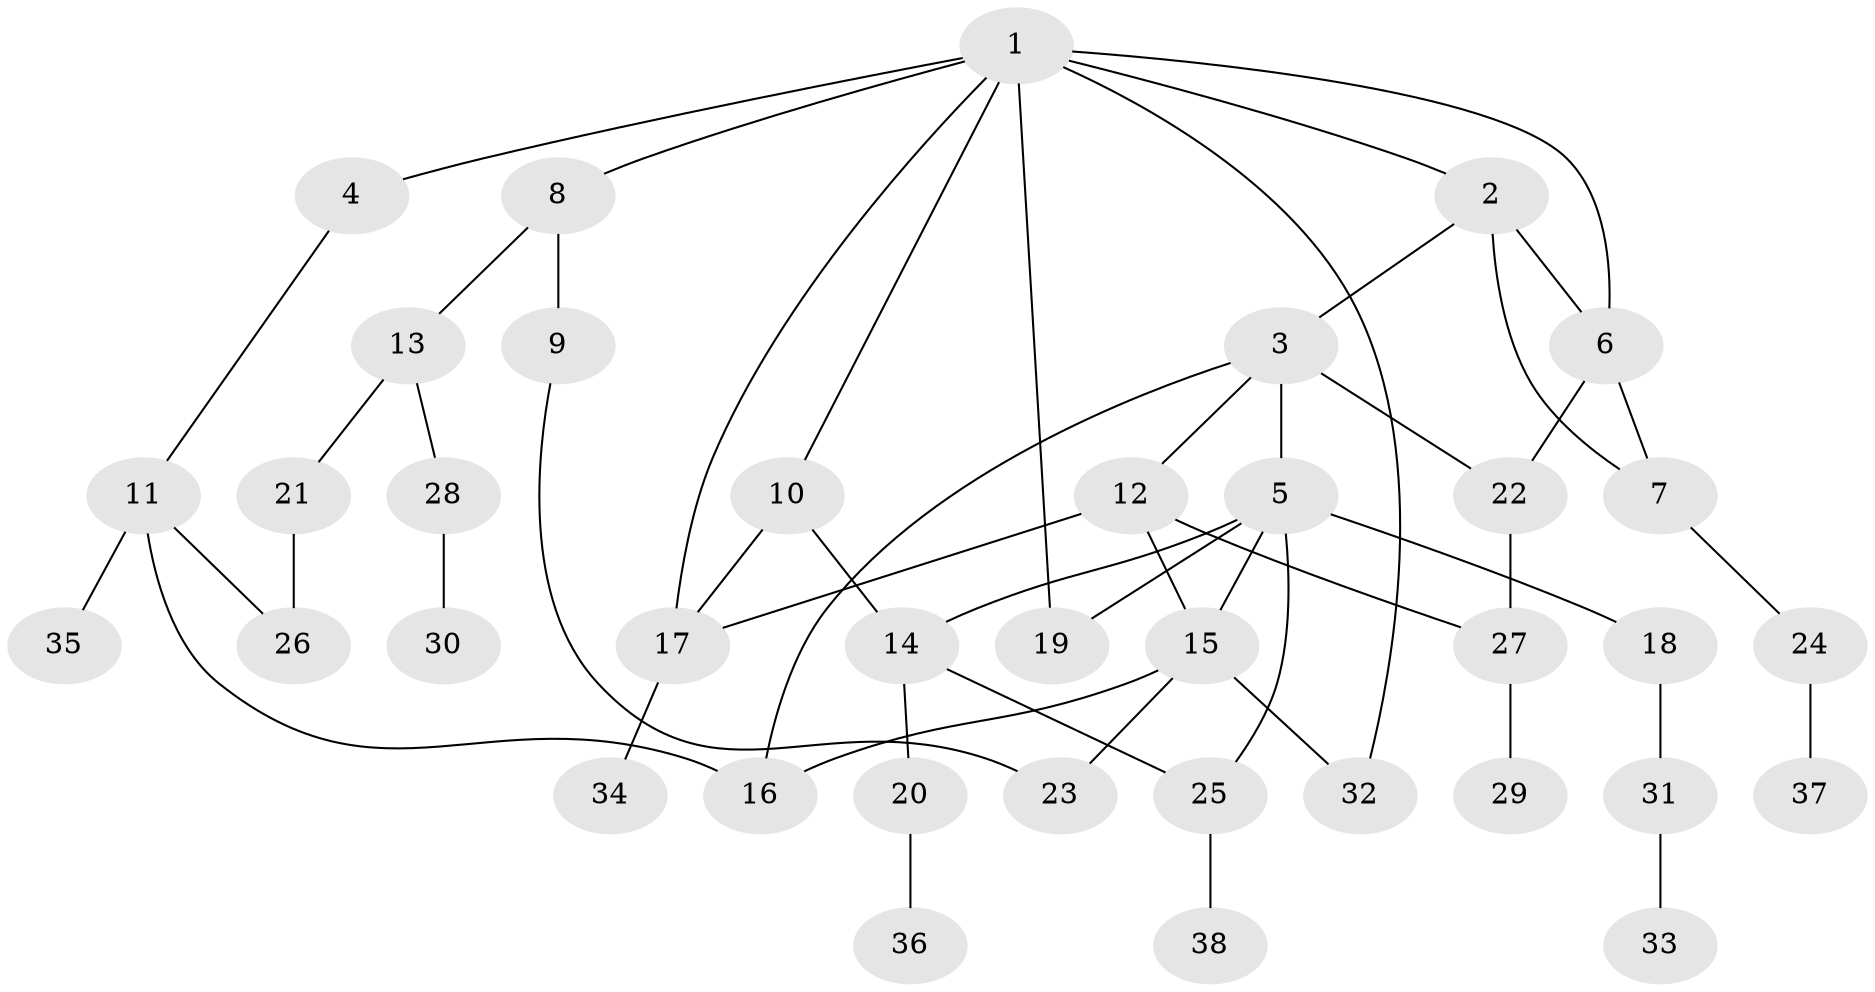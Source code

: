 // original degree distribution, {3: 0.2631578947368421, 4: 0.09210526315789473, 6: 0.02631578947368421, 2: 0.32894736842105265, 7: 0.013157894736842105, 5: 0.02631578947368421, 1: 0.25}
// Generated by graph-tools (version 1.1) at 2025/34/03/09/25 02:34:10]
// undirected, 38 vertices, 52 edges
graph export_dot {
graph [start="1"]
  node [color=gray90,style=filled];
  1;
  2;
  3;
  4;
  5;
  6;
  7;
  8;
  9;
  10;
  11;
  12;
  13;
  14;
  15;
  16;
  17;
  18;
  19;
  20;
  21;
  22;
  23;
  24;
  25;
  26;
  27;
  28;
  29;
  30;
  31;
  32;
  33;
  34;
  35;
  36;
  37;
  38;
  1 -- 2 [weight=1.0];
  1 -- 4 [weight=1.0];
  1 -- 6 [weight=2.0];
  1 -- 8 [weight=1.0];
  1 -- 10 [weight=1.0];
  1 -- 17 [weight=1.0];
  1 -- 19 [weight=1.0];
  1 -- 32 [weight=1.0];
  2 -- 3 [weight=1.0];
  2 -- 6 [weight=1.0];
  2 -- 7 [weight=1.0];
  3 -- 5 [weight=1.0];
  3 -- 12 [weight=1.0];
  3 -- 16 [weight=1.0];
  3 -- 22 [weight=1.0];
  4 -- 11 [weight=1.0];
  5 -- 14 [weight=1.0];
  5 -- 15 [weight=1.0];
  5 -- 18 [weight=1.0];
  5 -- 19 [weight=1.0];
  5 -- 25 [weight=1.0];
  6 -- 7 [weight=1.0];
  6 -- 22 [weight=1.0];
  7 -- 24 [weight=1.0];
  8 -- 9 [weight=1.0];
  8 -- 13 [weight=1.0];
  9 -- 23 [weight=1.0];
  10 -- 14 [weight=1.0];
  10 -- 17 [weight=1.0];
  11 -- 16 [weight=1.0];
  11 -- 26 [weight=1.0];
  11 -- 35 [weight=1.0];
  12 -- 15 [weight=1.0];
  12 -- 17 [weight=1.0];
  12 -- 27 [weight=2.0];
  13 -- 21 [weight=1.0];
  13 -- 28 [weight=1.0];
  14 -- 20 [weight=1.0];
  14 -- 25 [weight=1.0];
  15 -- 16 [weight=1.0];
  15 -- 23 [weight=2.0];
  15 -- 32 [weight=1.0];
  17 -- 34 [weight=1.0];
  18 -- 31 [weight=1.0];
  20 -- 36 [weight=1.0];
  21 -- 26 [weight=1.0];
  22 -- 27 [weight=1.0];
  24 -- 37 [weight=1.0];
  25 -- 38 [weight=1.0];
  27 -- 29 [weight=2.0];
  28 -- 30 [weight=1.0];
  31 -- 33 [weight=1.0];
}
